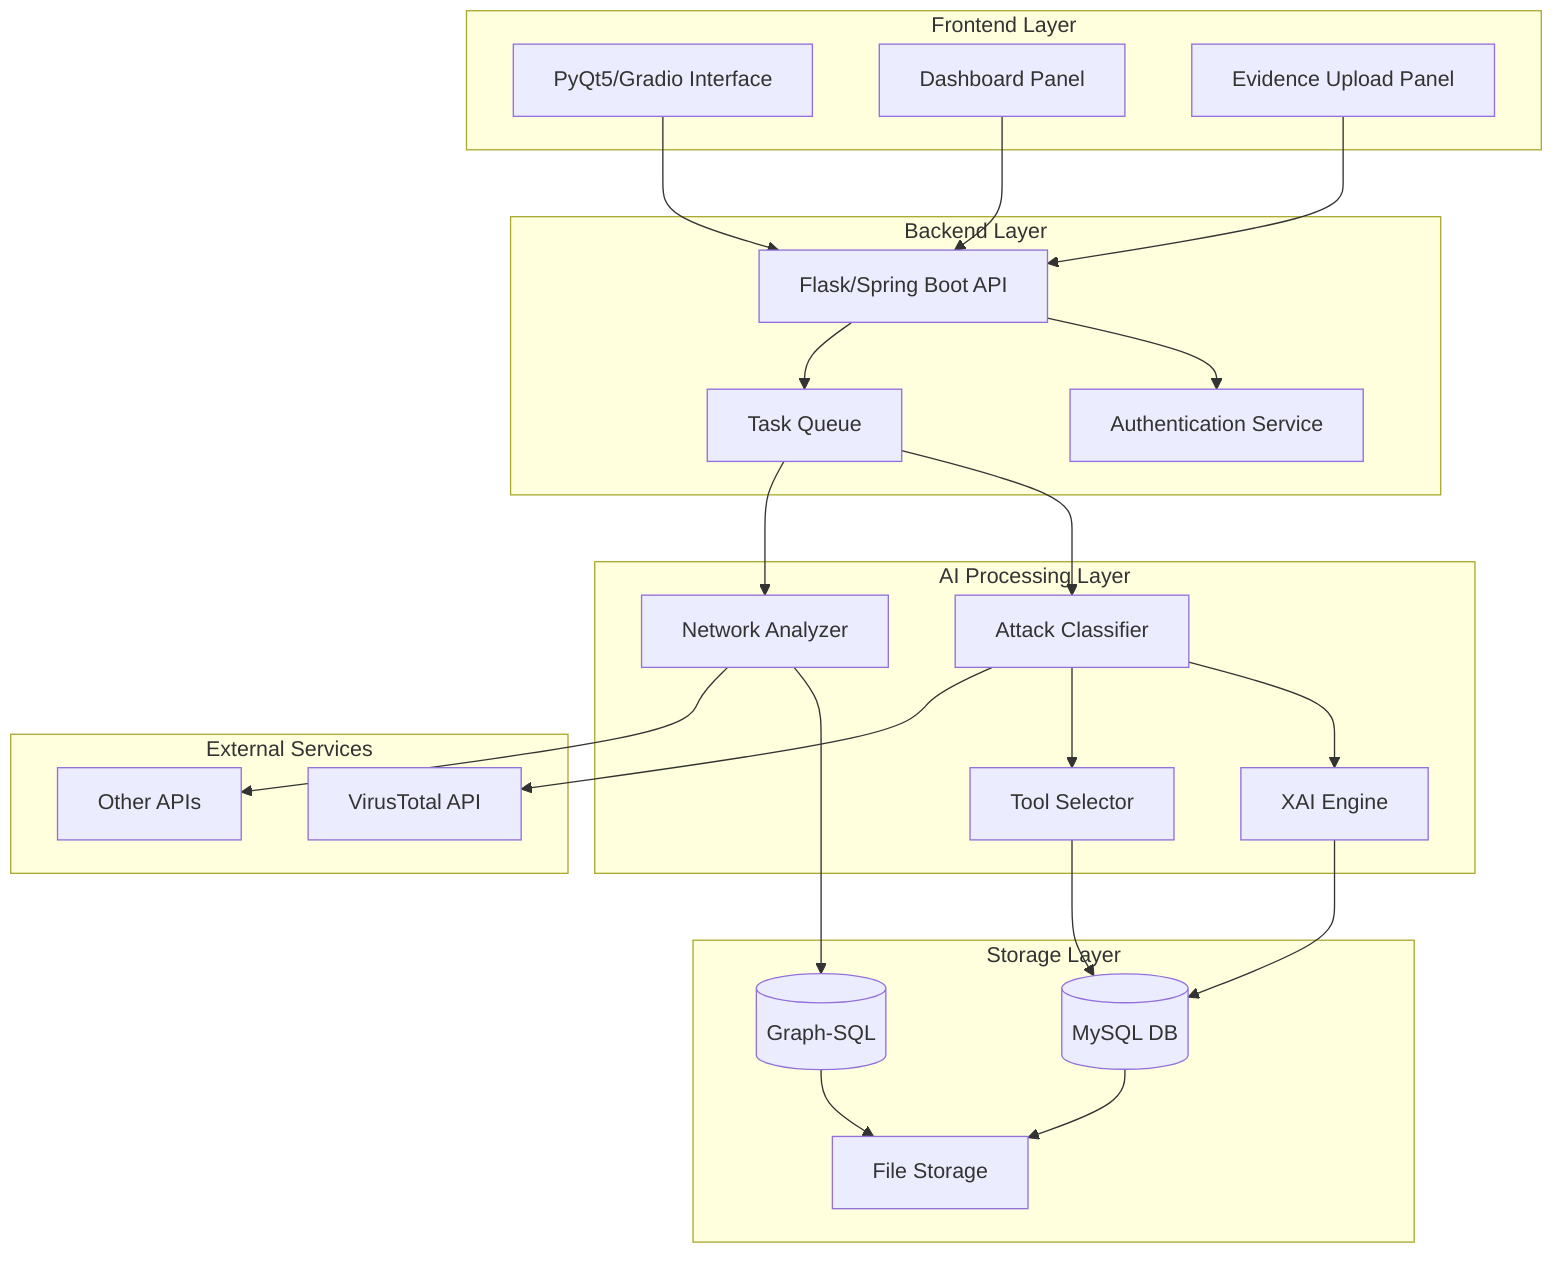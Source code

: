flowchart TD
    subgraph Frontend["Frontend Layer"]
        UI[PyQt5/Gradio Interface]
        DP[Dashboard Panel]
        EP[Evidence Upload Panel]
    end

    subgraph Backend["Backend Layer"]
        API[Flask/Spring Boot API]
        AUTH[Authentication Service]
        QUEUE[Task Queue]
    end

    subgraph AI["AI Processing Layer"]
        CLASS[Attack Classifier]
        XAI[XAI Engine]
        TOOL[Tool Selector]
        NET[Network Analyzer]
    end

    subgraph Storage["Storage Layer"]
        SQL[(MySQL DB)]
        GRAPH[(Graph-SQL)]
        FILES[File Storage]
    end

    subgraph External["External Services"]
        VT[VirusTotal API]
        OTHER[Other APIs]
    end

    UI --> API
    DP --> API
    EP --> API
    
    API --> AUTH
    API --> QUEUE
    
    QUEUE --> CLASS
    QUEUE --> NET
    
    CLASS --> XAI
    CLASS --> TOOL
    
    XAI --> SQL
    TOOL --> SQL
    NET --> GRAPH
    
    CLASS --> VT
    NET --> OTHER
    
    SQL --> FILES
    GRAPH --> FILES